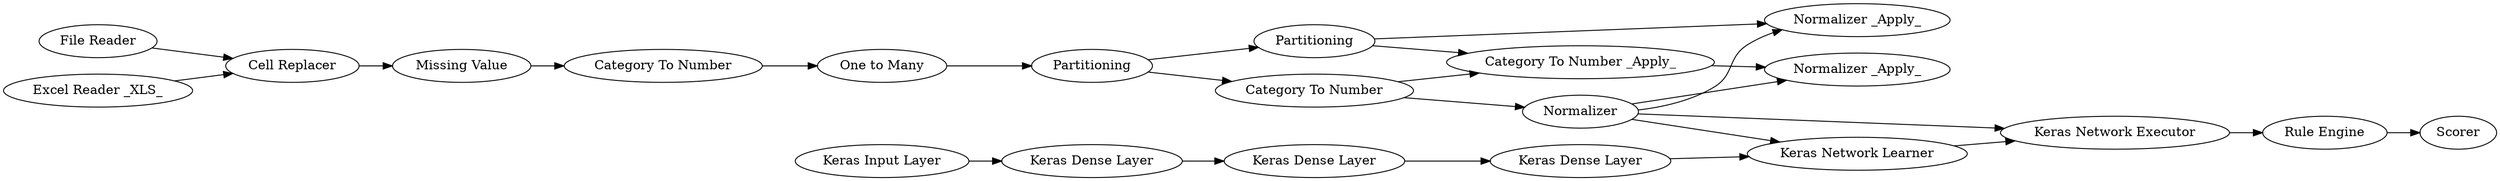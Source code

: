 digraph {
	166 -> 147
	155 -> 165
	159 -> 155
	165 -> 167
	163 -> 162
	154 -> 151
	157 -> 159
	166 -> 162
	150 -> 141
	166 -> 160
	167 -> 166
	167 -> 163
	141 -> 169
	147 -> 150
	165 -> 161
	161 -> 160
	164 -> 156
	158 -> 156
	161 -> 163
	166 -> 150
	156 -> 157
	152 -> 154
	151 -> 153
	153 -> 147
	165 [label=Partitioning]
	167 [label="Category To Number"]
	169 [label=Scorer]
	153 [label="Keras Dense Layer"]
	162 [label="Normalizer _Apply_"]
	163 [label="Category To Number _Apply_"]
	151 [label="Keras Dense Layer"]
	156 [label="Cell Replacer"]
	161 [label=Partitioning]
	154 [label="Keras Dense Layer"]
	141 [label="Rule Engine"]
	166 [label=Normalizer]
	150 [label="Keras Network Executor"]
	164 [label="File Reader"]
	158 [label="Excel Reader _XLS_"]
	147 [label="Keras Network Learner"]
	159 [label="Category To Number"]
	160 [label="Normalizer _Apply_"]
	157 [label="Missing Value"]
	155 [label="One to Many"]
	152 [label="Keras Input Layer"]
	rankdir=LR
}
